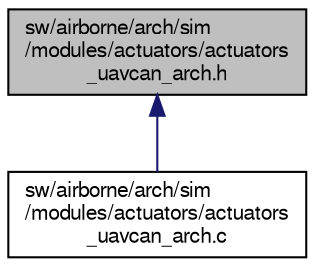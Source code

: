 digraph "sw/airborne/arch/sim/modules/actuators/actuators_uavcan_arch.h"
{
  edge [fontname="FreeSans",fontsize="10",labelfontname="FreeSans",labelfontsize="10"];
  node [fontname="FreeSans",fontsize="10",shape=record];
  Node1 [label="sw/airborne/arch/sim\l/modules/actuators/actuators\l_uavcan_arch.h",height=0.2,width=0.4,color="black", fillcolor="grey75", style="filled", fontcolor="black"];
  Node1 -> Node2 [dir="back",color="midnightblue",fontsize="10",style="solid",fontname="FreeSans"];
  Node2 [label="sw/airborne/arch/sim\l/modules/actuators/actuators\l_uavcan_arch.c",height=0.2,width=0.4,color="black", fillcolor="white", style="filled",URL="$actuators__uavcan__arch_8c.html",tooltip="dummy servos handling for sim "];
}
